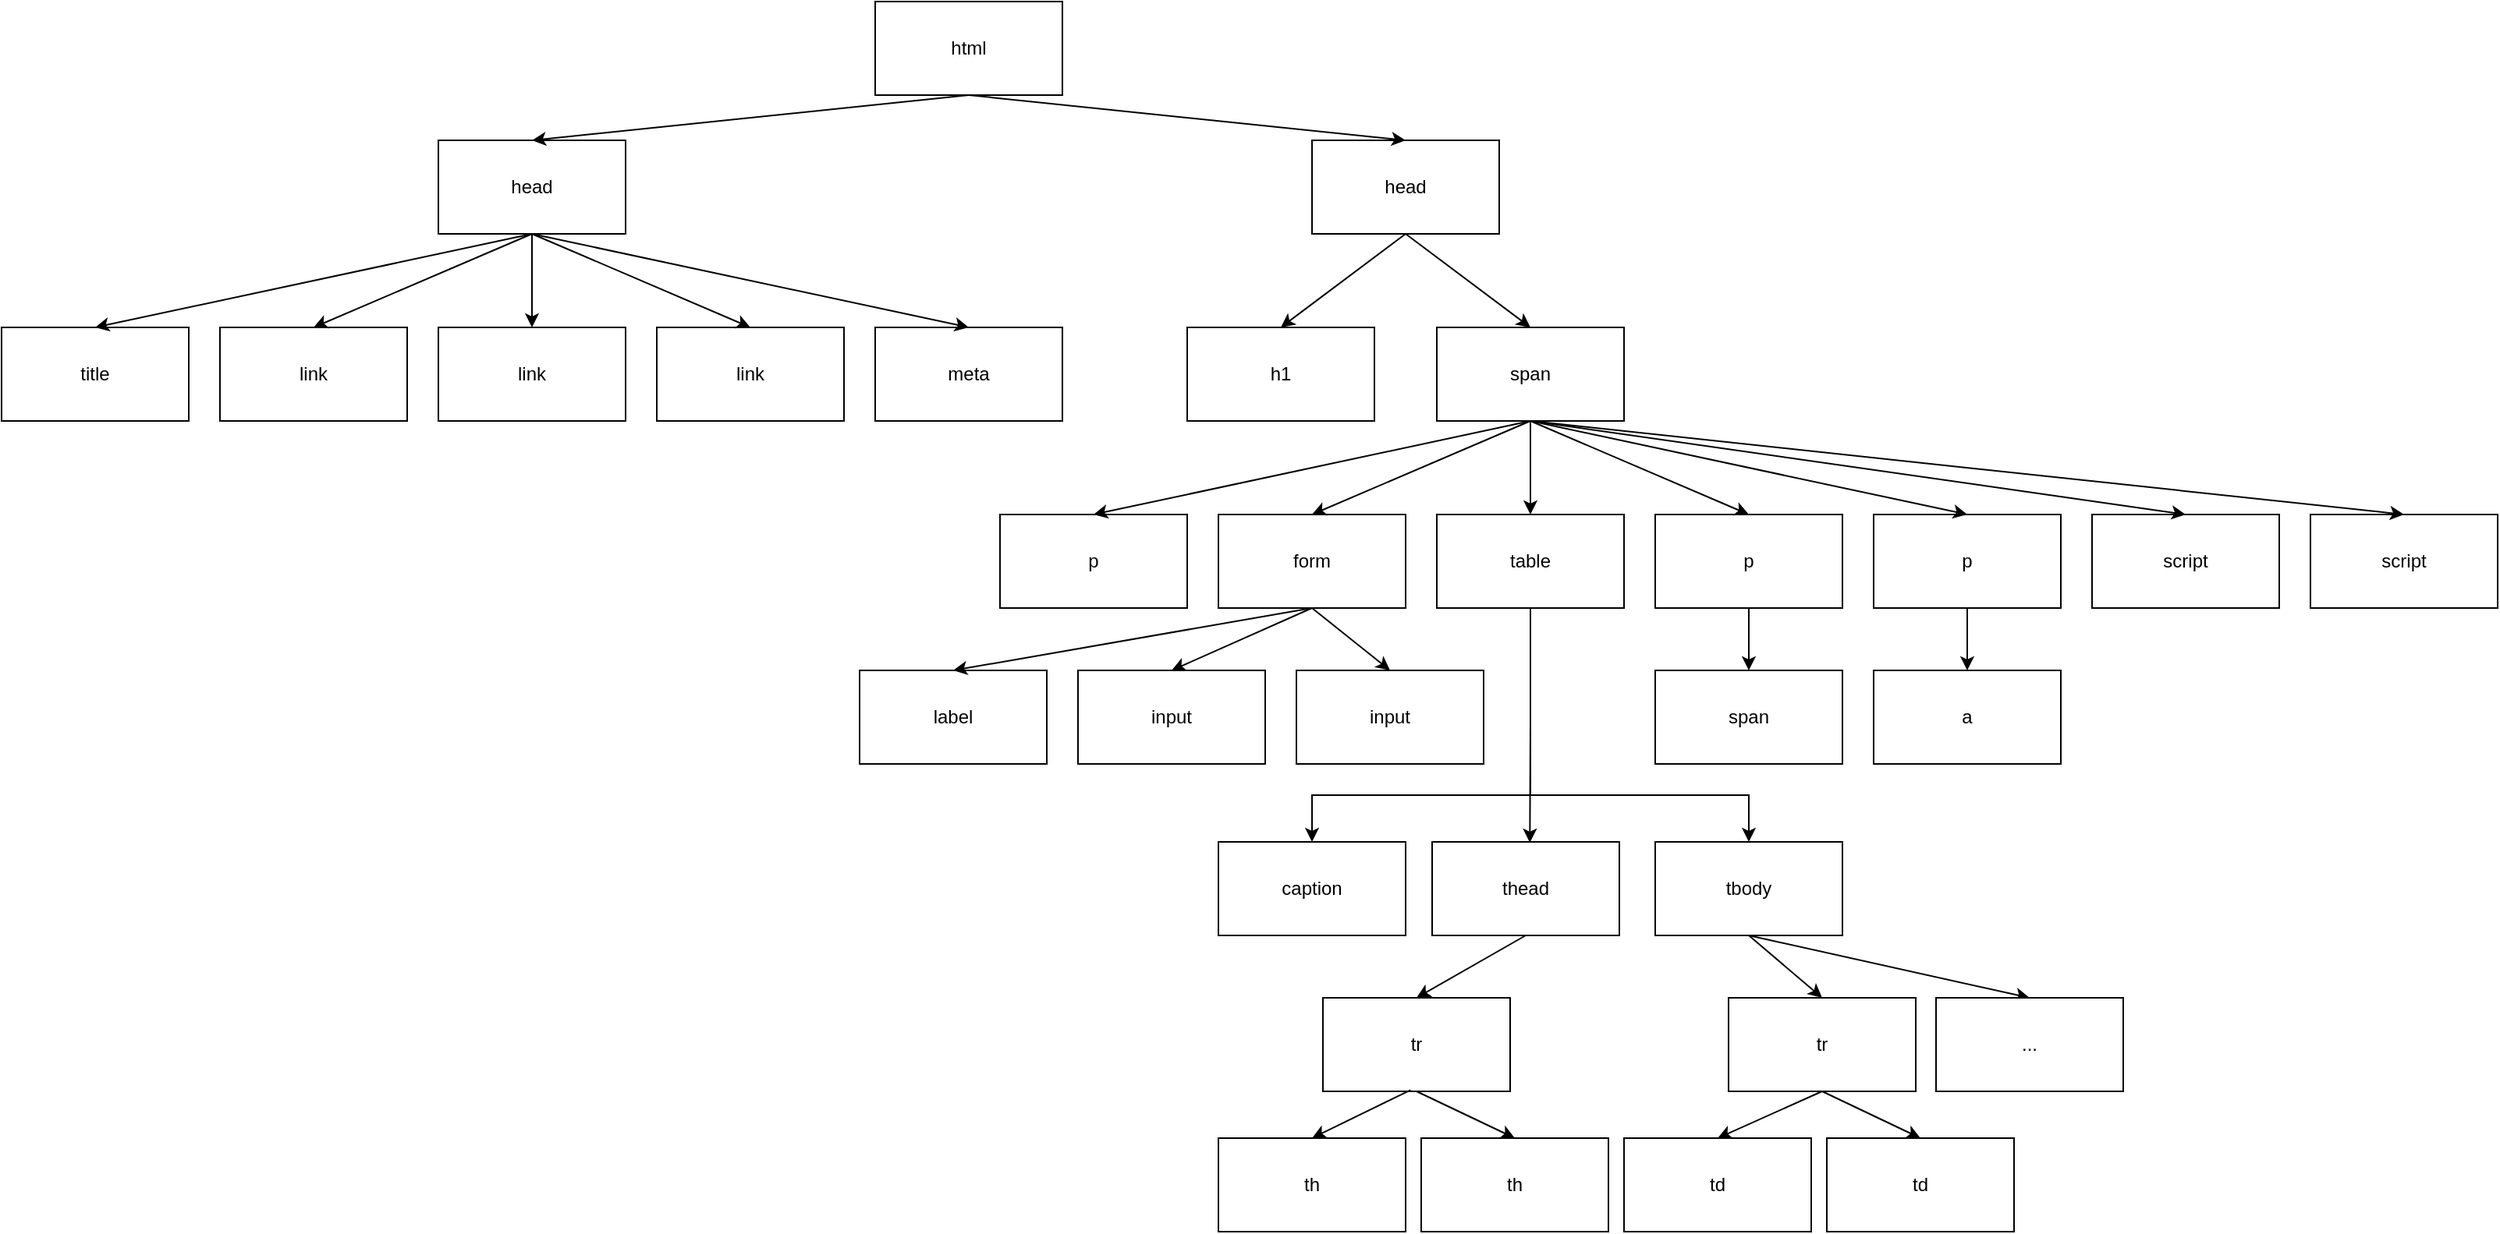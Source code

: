 <mxfile version="23.1.5" type="device">
  <diagram name="Page-1" id="odlyUGgS3mJm3VZzcnCG">
    <mxGraphModel dx="2119" dy="2134" grid="1" gridSize="10" guides="1" tooltips="1" connect="1" arrows="1" fold="1" page="1" pageScale="1" pageWidth="827" pageHeight="1169" math="0" shadow="0">
      <root>
        <mxCell id="0" />
        <mxCell id="1" parent="0" />
        <mxCell id="TMVPqK0iq_J82EV7rzFe-1" value="html" style="rounded=0;whiteSpace=wrap;html=1;" parent="1" vertex="1">
          <mxGeometry x="360" y="-1169" width="120" height="60" as="geometry" />
        </mxCell>
        <mxCell id="TMVPqK0iq_J82EV7rzFe-2" value="head" style="rounded=0;whiteSpace=wrap;html=1;" parent="1" vertex="1">
          <mxGeometry x="80" y="-1080" width="120" height="60" as="geometry" />
        </mxCell>
        <mxCell id="TMVPqK0iq_J82EV7rzFe-3" value="link" style="rounded=0;whiteSpace=wrap;html=1;" parent="1" vertex="1">
          <mxGeometry x="-60" y="-960" width="120" height="60" as="geometry" />
        </mxCell>
        <mxCell id="TMVPqK0iq_J82EV7rzFe-4" value="link" style="rounded=0;whiteSpace=wrap;html=1;" parent="1" vertex="1">
          <mxGeometry x="80" y="-960" width="120" height="60" as="geometry" />
        </mxCell>
        <mxCell id="TMVPqK0iq_J82EV7rzFe-5" value="title" style="rounded=0;whiteSpace=wrap;html=1;" parent="1" vertex="1">
          <mxGeometry x="-200" y="-960" width="120" height="60" as="geometry" />
        </mxCell>
        <mxCell id="TMVPqK0iq_J82EV7rzFe-6" value="link" style="rounded=0;whiteSpace=wrap;html=1;" parent="1" vertex="1">
          <mxGeometry x="220" y="-960" width="120" height="60" as="geometry" />
        </mxCell>
        <mxCell id="TMVPqK0iq_J82EV7rzFe-7" value="meta" style="rounded=0;whiteSpace=wrap;html=1;" parent="1" vertex="1">
          <mxGeometry x="360" y="-960" width="120" height="60" as="geometry" />
        </mxCell>
        <mxCell id="TMVPqK0iq_J82EV7rzFe-8" value="head" style="rounded=0;whiteSpace=wrap;html=1;" parent="1" vertex="1">
          <mxGeometry x="640" y="-1080" width="120" height="60" as="geometry" />
        </mxCell>
        <mxCell id="TMVPqK0iq_J82EV7rzFe-9" value="h1" style="rounded=0;whiteSpace=wrap;html=1;" parent="1" vertex="1">
          <mxGeometry x="560" y="-960" width="120" height="60" as="geometry" />
        </mxCell>
        <mxCell id="TMVPqK0iq_J82EV7rzFe-10" value="span" style="rounded=0;whiteSpace=wrap;html=1;" parent="1" vertex="1">
          <mxGeometry x="720" y="-960" width="120" height="60" as="geometry" />
        </mxCell>
        <mxCell id="TMVPqK0iq_J82EV7rzFe-24" style="edgeStyle=orthogonalEdgeStyle;rounded=0;orthogonalLoop=1;jettySize=auto;html=1;entryX=0.522;entryY=0.008;entryDx=0;entryDy=0;entryPerimeter=0;" parent="1" source="TMVPqK0iq_J82EV7rzFe-11" target="TMVPqK0iq_J82EV7rzFe-20" edge="1">
          <mxGeometry relative="1" as="geometry" />
        </mxCell>
        <mxCell id="TMVPqK0iq_J82EV7rzFe-25" style="edgeStyle=orthogonalEdgeStyle;rounded=0;orthogonalLoop=1;jettySize=auto;html=1;" parent="1" source="TMVPqK0iq_J82EV7rzFe-11" target="TMVPqK0iq_J82EV7rzFe-21" edge="1">
          <mxGeometry relative="1" as="geometry">
            <Array as="points">
              <mxPoint x="780" y="-660" />
              <mxPoint x="920" y="-660" />
            </Array>
          </mxGeometry>
        </mxCell>
        <mxCell id="TMVPqK0iq_J82EV7rzFe-11" value="table" style="rounded=0;whiteSpace=wrap;html=1;" parent="1" vertex="1">
          <mxGeometry x="720" y="-840" width="120" height="60" as="geometry" />
        </mxCell>
        <mxCell id="TMVPqK0iq_J82EV7rzFe-12" value="form" style="rounded=0;whiteSpace=wrap;html=1;" parent="1" vertex="1">
          <mxGeometry x="580" y="-840" width="120" height="60" as="geometry" />
        </mxCell>
        <mxCell id="TMVPqK0iq_J82EV7rzFe-13" value="p" style="rounded=0;whiteSpace=wrap;html=1;" parent="1" vertex="1">
          <mxGeometry x="440" y="-840" width="120" height="60" as="geometry" />
        </mxCell>
        <mxCell id="TMVPqK0iq_J82EV7rzFe-31" style="edgeStyle=orthogonalEdgeStyle;rounded=0;orthogonalLoop=1;jettySize=auto;html=1;" parent="1" source="TMVPqK0iq_J82EV7rzFe-14" target="TMVPqK0iq_J82EV7rzFe-22" edge="1">
          <mxGeometry relative="1" as="geometry" />
        </mxCell>
        <mxCell id="TMVPqK0iq_J82EV7rzFe-14" value="p" style="rounded=0;whiteSpace=wrap;html=1;" parent="1" vertex="1">
          <mxGeometry x="860" y="-840" width="120" height="60" as="geometry" />
        </mxCell>
        <mxCell id="TMVPqK0iq_J82EV7rzFe-32" style="edgeStyle=orthogonalEdgeStyle;rounded=0;orthogonalLoop=1;jettySize=auto;html=1;" parent="1" source="TMVPqK0iq_J82EV7rzFe-15" target="TMVPqK0iq_J82EV7rzFe-23" edge="1">
          <mxGeometry relative="1" as="geometry" />
        </mxCell>
        <mxCell id="TMVPqK0iq_J82EV7rzFe-15" value="p" style="rounded=0;whiteSpace=wrap;html=1;" parent="1" vertex="1">
          <mxGeometry x="1000" y="-840" width="120" height="60" as="geometry" />
        </mxCell>
        <mxCell id="TMVPqK0iq_J82EV7rzFe-16" value="label" style="rounded=0;whiteSpace=wrap;html=1;" parent="1" vertex="1">
          <mxGeometry x="350" y="-740" width="120" height="60" as="geometry" />
        </mxCell>
        <mxCell id="TMVPqK0iq_J82EV7rzFe-17" value="input" style="rounded=0;whiteSpace=wrap;html=1;" parent="1" vertex="1">
          <mxGeometry x="490" y="-740" width="120" height="60" as="geometry" />
        </mxCell>
        <mxCell id="TMVPqK0iq_J82EV7rzFe-18" value="input" style="rounded=0;whiteSpace=wrap;html=1;" parent="1" vertex="1">
          <mxGeometry x="630" y="-740" width="120" height="60" as="geometry" />
        </mxCell>
        <mxCell id="TMVPqK0iq_J82EV7rzFe-19" value="caption" style="rounded=0;whiteSpace=wrap;html=1;" parent="1" vertex="1">
          <mxGeometry x="580" y="-630" width="120" height="60" as="geometry" />
        </mxCell>
        <mxCell id="TMVPqK0iq_J82EV7rzFe-20" value="thead" style="rounded=0;whiteSpace=wrap;html=1;" parent="1" vertex="1">
          <mxGeometry x="717" y="-630" width="120" height="60" as="geometry" />
        </mxCell>
        <mxCell id="TMVPqK0iq_J82EV7rzFe-21" value="tbody" style="rounded=0;whiteSpace=wrap;html=1;" parent="1" vertex="1">
          <mxGeometry x="860" y="-630" width="120" height="60" as="geometry" />
        </mxCell>
        <mxCell id="TMVPqK0iq_J82EV7rzFe-22" value="span" style="rounded=0;whiteSpace=wrap;html=1;" parent="1" vertex="1">
          <mxGeometry x="860" y="-740" width="120" height="60" as="geometry" />
        </mxCell>
        <mxCell id="TMVPqK0iq_J82EV7rzFe-23" value="a" style="rounded=0;whiteSpace=wrap;html=1;" parent="1" vertex="1">
          <mxGeometry x="1000" y="-740" width="120" height="60" as="geometry" />
        </mxCell>
        <mxCell id="TMVPqK0iq_J82EV7rzFe-26" style="edgeStyle=orthogonalEdgeStyle;rounded=0;orthogonalLoop=1;jettySize=auto;html=1;entryX=0.5;entryY=0;entryDx=0;entryDy=0;" parent="1" target="TMVPqK0iq_J82EV7rzFe-19" edge="1">
          <mxGeometry relative="1" as="geometry">
            <mxPoint x="780" y="-780" as="sourcePoint" />
            <mxPoint x="930" y="-620" as="targetPoint" />
            <Array as="points">
              <mxPoint x="780" y="-660" />
              <mxPoint x="640" y="-660" />
            </Array>
          </mxGeometry>
        </mxCell>
        <mxCell id="TMVPqK0iq_J82EV7rzFe-28" value="" style="endArrow=classic;html=1;rounded=0;exitX=0.5;exitY=1;exitDx=0;exitDy=0;entryX=0.5;entryY=0;entryDx=0;entryDy=0;" parent="1" source="TMVPqK0iq_J82EV7rzFe-12" target="TMVPqK0iq_J82EV7rzFe-16" edge="1">
          <mxGeometry width="50" height="50" relative="1" as="geometry">
            <mxPoint x="470" y="-710" as="sourcePoint" />
            <mxPoint x="520" y="-760" as="targetPoint" />
          </mxGeometry>
        </mxCell>
        <mxCell id="TMVPqK0iq_J82EV7rzFe-29" value="" style="endArrow=classic;html=1;rounded=0;entryX=0.5;entryY=0;entryDx=0;entryDy=0;" parent="1" target="TMVPqK0iq_J82EV7rzFe-17" edge="1">
          <mxGeometry width="50" height="50" relative="1" as="geometry">
            <mxPoint x="640" y="-780" as="sourcePoint" />
            <mxPoint x="420" y="-730" as="targetPoint" />
          </mxGeometry>
        </mxCell>
        <mxCell id="TMVPqK0iq_J82EV7rzFe-30" value="" style="endArrow=classic;html=1;rounded=0;entryX=0.5;entryY=0;entryDx=0;entryDy=0;exitX=0.5;exitY=1;exitDx=0;exitDy=0;" parent="1" source="TMVPqK0iq_J82EV7rzFe-12" target="TMVPqK0iq_J82EV7rzFe-18" edge="1">
          <mxGeometry width="50" height="50" relative="1" as="geometry">
            <mxPoint x="650" y="-770" as="sourcePoint" />
            <mxPoint x="560" y="-730" as="targetPoint" />
          </mxGeometry>
        </mxCell>
        <mxCell id="TMVPqK0iq_J82EV7rzFe-33" value="" style="endArrow=classic;html=1;rounded=0;exitX=0.5;exitY=1;exitDx=0;exitDy=0;entryX=0.5;entryY=0;entryDx=0;entryDy=0;" parent="1" source="TMVPqK0iq_J82EV7rzFe-10" target="TMVPqK0iq_J82EV7rzFe-13" edge="1">
          <mxGeometry width="50" height="50" relative="1" as="geometry">
            <mxPoint x="680" y="-750" as="sourcePoint" />
            <mxPoint x="730" y="-800" as="targetPoint" />
          </mxGeometry>
        </mxCell>
        <mxCell id="TMVPqK0iq_J82EV7rzFe-34" value="" style="endArrow=classic;html=1;rounded=0;exitX=0.5;exitY=1;exitDx=0;exitDy=0;entryX=0.5;entryY=0;entryDx=0;entryDy=0;" parent="1" source="TMVPqK0iq_J82EV7rzFe-10" target="TMVPqK0iq_J82EV7rzFe-12" edge="1">
          <mxGeometry width="50" height="50" relative="1" as="geometry">
            <mxPoint x="790" y="-890" as="sourcePoint" />
            <mxPoint x="510" y="-830" as="targetPoint" />
          </mxGeometry>
        </mxCell>
        <mxCell id="TMVPqK0iq_J82EV7rzFe-35" value="" style="endArrow=classic;html=1;rounded=0;entryX=0.5;entryY=0;entryDx=0;entryDy=0;" parent="1" target="TMVPqK0iq_J82EV7rzFe-11" edge="1">
          <mxGeometry width="50" height="50" relative="1" as="geometry">
            <mxPoint x="780" y="-900" as="sourcePoint" />
            <mxPoint x="650" y="-830" as="targetPoint" />
          </mxGeometry>
        </mxCell>
        <mxCell id="TMVPqK0iq_J82EV7rzFe-36" value="" style="endArrow=classic;html=1;rounded=0;entryX=0.5;entryY=0;entryDx=0;entryDy=0;exitX=0.5;exitY=1;exitDx=0;exitDy=0;" parent="1" source="TMVPqK0iq_J82EV7rzFe-10" target="TMVPqK0iq_J82EV7rzFe-14" edge="1">
          <mxGeometry width="50" height="50" relative="1" as="geometry">
            <mxPoint x="790" y="-890" as="sourcePoint" />
            <mxPoint x="790" y="-830" as="targetPoint" />
          </mxGeometry>
        </mxCell>
        <mxCell id="TMVPqK0iq_J82EV7rzFe-37" value="" style="endArrow=classic;html=1;rounded=0;entryX=0.5;entryY=0;entryDx=0;entryDy=0;" parent="1" target="TMVPqK0iq_J82EV7rzFe-15" edge="1">
          <mxGeometry width="50" height="50" relative="1" as="geometry">
            <mxPoint x="780" y="-900" as="sourcePoint" />
            <mxPoint x="930" y="-830" as="targetPoint" />
          </mxGeometry>
        </mxCell>
        <mxCell id="TMVPqK0iq_J82EV7rzFe-38" value="tr" style="rounded=0;whiteSpace=wrap;html=1;" parent="1" vertex="1">
          <mxGeometry x="647" y="-530" width="120" height="60" as="geometry" />
        </mxCell>
        <mxCell id="TMVPqK0iq_J82EV7rzFe-39" value="th" style="rounded=0;whiteSpace=wrap;html=1;" parent="1" vertex="1">
          <mxGeometry x="580" y="-440" width="120" height="60" as="geometry" />
        </mxCell>
        <mxCell id="TMVPqK0iq_J82EV7rzFe-40" value="th" style="rounded=0;whiteSpace=wrap;html=1;" parent="1" vertex="1">
          <mxGeometry x="710" y="-440" width="120" height="60" as="geometry" />
        </mxCell>
        <mxCell id="TMVPqK0iq_J82EV7rzFe-41" value="tr" style="rounded=0;whiteSpace=wrap;html=1;" parent="1" vertex="1">
          <mxGeometry x="907" y="-530" width="120" height="60" as="geometry" />
        </mxCell>
        <mxCell id="TMVPqK0iq_J82EV7rzFe-42" value="td" style="rounded=0;whiteSpace=wrap;html=1;" parent="1" vertex="1">
          <mxGeometry x="840" y="-440" width="120" height="60" as="geometry" />
        </mxCell>
        <mxCell id="TMVPqK0iq_J82EV7rzFe-43" value="td" style="rounded=0;whiteSpace=wrap;html=1;" parent="1" vertex="1">
          <mxGeometry x="970" y="-440" width="120" height="60" as="geometry" />
        </mxCell>
        <mxCell id="TMVPqK0iq_J82EV7rzFe-44" value="" style="endArrow=classic;html=1;rounded=0;exitX=0.5;exitY=1;exitDx=0;exitDy=0;entryX=0.5;entryY=0;entryDx=0;entryDy=0;" parent="1" source="TMVPqK0iq_J82EV7rzFe-20" target="TMVPqK0iq_J82EV7rzFe-38" edge="1">
          <mxGeometry width="50" height="50" relative="1" as="geometry">
            <mxPoint x="810" y="-470" as="sourcePoint" />
            <mxPoint x="860" y="-520" as="targetPoint" />
          </mxGeometry>
        </mxCell>
        <mxCell id="TMVPqK0iq_J82EV7rzFe-45" value="" style="endArrow=classic;html=1;rounded=0;exitX=0.5;exitY=1;exitDx=0;exitDy=0;entryX=0.5;entryY=0;entryDx=0;entryDy=0;" parent="1" source="TMVPqK0iq_J82EV7rzFe-21" target="TMVPqK0iq_J82EV7rzFe-41" edge="1">
          <mxGeometry width="50" height="50" relative="1" as="geometry">
            <mxPoint x="787" y="-560" as="sourcePoint" />
            <mxPoint x="737" y="-530" as="targetPoint" />
          </mxGeometry>
        </mxCell>
        <mxCell id="TMVPqK0iq_J82EV7rzFe-46" value="" style="endArrow=classic;html=1;rounded=0;exitX=0.5;exitY=1;exitDx=0;exitDy=0;entryX=0.5;entryY=0;entryDx=0;entryDy=0;" parent="1" source="TMVPqK0iq_J82EV7rzFe-38" target="TMVPqK0iq_J82EV7rzFe-40" edge="1">
          <mxGeometry width="50" height="50" relative="1" as="geometry">
            <mxPoint x="790" y="-460" as="sourcePoint" />
            <mxPoint x="840" y="-510" as="targetPoint" />
          </mxGeometry>
        </mxCell>
        <mxCell id="TMVPqK0iq_J82EV7rzFe-47" value="" style="endArrow=classic;html=1;rounded=0;exitX=0.468;exitY=0.986;exitDx=0;exitDy=0;entryX=0.5;entryY=0;entryDx=0;entryDy=0;exitPerimeter=0;" parent="1" source="TMVPqK0iq_J82EV7rzFe-38" target="TMVPqK0iq_J82EV7rzFe-39" edge="1">
          <mxGeometry width="50" height="50" relative="1" as="geometry">
            <mxPoint x="717" y="-460" as="sourcePoint" />
            <mxPoint x="780" y="-430" as="targetPoint" />
          </mxGeometry>
        </mxCell>
        <mxCell id="TMVPqK0iq_J82EV7rzFe-48" value="" style="endArrow=classic;html=1;rounded=0;exitX=0.5;exitY=1;exitDx=0;exitDy=0;entryX=0.5;entryY=0;entryDx=0;entryDy=0;" parent="1" source="TMVPqK0iq_J82EV7rzFe-41" target="TMVPqK0iq_J82EV7rzFe-42" edge="1">
          <mxGeometry width="50" height="50" relative="1" as="geometry">
            <mxPoint x="693" y="-461" as="sourcePoint" />
            <mxPoint x="630" y="-430" as="targetPoint" />
          </mxGeometry>
        </mxCell>
        <mxCell id="TMVPqK0iq_J82EV7rzFe-49" value="" style="endArrow=classic;html=1;rounded=0;exitX=0.5;exitY=1;exitDx=0;exitDy=0;entryX=0.5;entryY=0;entryDx=0;entryDy=0;" parent="1" source="TMVPqK0iq_J82EV7rzFe-41" target="TMVPqK0iq_J82EV7rzFe-43" edge="1">
          <mxGeometry width="50" height="50" relative="1" as="geometry">
            <mxPoint x="977" y="-460" as="sourcePoint" />
            <mxPoint x="910" y="-430" as="targetPoint" />
          </mxGeometry>
        </mxCell>
        <mxCell id="TMVPqK0iq_J82EV7rzFe-50" value="" style="endArrow=classic;html=1;rounded=0;exitX=0.5;exitY=1;exitDx=0;exitDy=0;entryX=0.5;entryY=0;entryDx=0;entryDy=0;" parent="1" source="TMVPqK0iq_J82EV7rzFe-21" target="TMVPqK0iq_J82EV7rzFe-52" edge="1">
          <mxGeometry width="50" height="50" relative="1" as="geometry">
            <mxPoint x="930" y="-560" as="sourcePoint" />
            <mxPoint x="1090" y="-530" as="targetPoint" />
          </mxGeometry>
        </mxCell>
        <mxCell id="TMVPqK0iq_J82EV7rzFe-52" value="..." style="rounded=0;whiteSpace=wrap;html=1;" parent="1" vertex="1">
          <mxGeometry x="1040" y="-530" width="120" height="60" as="geometry" />
        </mxCell>
        <mxCell id="TMVPqK0iq_J82EV7rzFe-53" value="" style="endArrow=classic;html=1;rounded=0;entryX=0.5;entryY=0;entryDx=0;entryDy=0;exitX=0.5;exitY=1;exitDx=0;exitDy=0;" parent="1" source="TMVPqK0iq_J82EV7rzFe-8" target="TMVPqK0iq_J82EV7rzFe-9" edge="1">
          <mxGeometry width="50" height="50" relative="1" as="geometry">
            <mxPoint x="560" y="-930" as="sourcePoint" />
            <mxPoint x="610" y="-980" as="targetPoint" />
          </mxGeometry>
        </mxCell>
        <mxCell id="TMVPqK0iq_J82EV7rzFe-54" value="" style="endArrow=classic;html=1;rounded=0;entryX=0.5;entryY=0;entryDx=0;entryDy=0;exitX=0.5;exitY=1;exitDx=0;exitDy=0;" parent="1" source="TMVPqK0iq_J82EV7rzFe-8" target="TMVPqK0iq_J82EV7rzFe-10" edge="1">
          <mxGeometry width="50" height="50" relative="1" as="geometry">
            <mxPoint x="710" y="-1010" as="sourcePoint" />
            <mxPoint x="630" y="-950" as="targetPoint" />
          </mxGeometry>
        </mxCell>
        <mxCell id="TMVPqK0iq_J82EV7rzFe-55" value="" style="endArrow=classic;html=1;rounded=0;entryX=0.5;entryY=0;entryDx=0;entryDy=0;exitX=0.5;exitY=1;exitDx=0;exitDy=0;" parent="1" source="TMVPqK0iq_J82EV7rzFe-1" target="TMVPqK0iq_J82EV7rzFe-8" edge="1">
          <mxGeometry width="50" height="50" relative="1" as="geometry">
            <mxPoint x="710" y="-1010" as="sourcePoint" />
            <mxPoint x="790" y="-950" as="targetPoint" />
          </mxGeometry>
        </mxCell>
        <mxCell id="TMVPqK0iq_J82EV7rzFe-56" value="" style="endArrow=classic;html=1;rounded=0;entryX=0.5;entryY=0;entryDx=0;entryDy=0;exitX=0.5;exitY=1;exitDx=0;exitDy=0;" parent="1" source="TMVPqK0iq_J82EV7rzFe-1" target="TMVPqK0iq_J82EV7rzFe-2" edge="1">
          <mxGeometry width="50" height="50" relative="1" as="geometry">
            <mxPoint x="430" y="-1099" as="sourcePoint" />
            <mxPoint x="710" y="-1070" as="targetPoint" />
          </mxGeometry>
        </mxCell>
        <mxCell id="TMVPqK0iq_J82EV7rzFe-57" value="" style="endArrow=classic;html=1;rounded=0;exitX=0.5;exitY=1;exitDx=0;exitDy=0;entryX=0.5;entryY=0;entryDx=0;entryDy=0;" parent="1" source="TMVPqK0iq_J82EV7rzFe-2" target="TMVPqK0iq_J82EV7rzFe-4" edge="1">
          <mxGeometry width="50" height="50" relative="1" as="geometry">
            <mxPoint x="190" y="-820" as="sourcePoint" />
            <mxPoint x="240" y="-870" as="targetPoint" />
          </mxGeometry>
        </mxCell>
        <mxCell id="TMVPqK0iq_J82EV7rzFe-58" value="" style="endArrow=classic;html=1;rounded=0;exitX=0.5;exitY=1;exitDx=0;exitDy=0;entryX=0.5;entryY=0;entryDx=0;entryDy=0;" parent="1" source="TMVPqK0iq_J82EV7rzFe-2" target="TMVPqK0iq_J82EV7rzFe-6" edge="1">
          <mxGeometry width="50" height="50" relative="1" as="geometry">
            <mxPoint x="150" y="-1010" as="sourcePoint" />
            <mxPoint x="150" y="-950" as="targetPoint" />
          </mxGeometry>
        </mxCell>
        <mxCell id="TMVPqK0iq_J82EV7rzFe-59" value="" style="endArrow=classic;html=1;rounded=0;exitX=0.5;exitY=1;exitDx=0;exitDy=0;entryX=0.5;entryY=0;entryDx=0;entryDy=0;" parent="1" source="TMVPqK0iq_J82EV7rzFe-2" target="TMVPqK0iq_J82EV7rzFe-7" edge="1">
          <mxGeometry width="50" height="50" relative="1" as="geometry">
            <mxPoint x="150" y="-1010" as="sourcePoint" />
            <mxPoint x="290" y="-950" as="targetPoint" />
          </mxGeometry>
        </mxCell>
        <mxCell id="TMVPqK0iq_J82EV7rzFe-60" value="" style="endArrow=classic;html=1;rounded=0;entryX=0.5;entryY=0;entryDx=0;entryDy=0;" parent="1" target="TMVPqK0iq_J82EV7rzFe-3" edge="1">
          <mxGeometry width="50" height="50" relative="1" as="geometry">
            <mxPoint x="140" y="-1020" as="sourcePoint" />
            <mxPoint x="430" y="-950" as="targetPoint" />
          </mxGeometry>
        </mxCell>
        <mxCell id="TMVPqK0iq_J82EV7rzFe-61" value="" style="endArrow=classic;html=1;rounded=0;entryX=0.5;entryY=0;entryDx=0;entryDy=0;" parent="1" target="TMVPqK0iq_J82EV7rzFe-5" edge="1">
          <mxGeometry width="50" height="50" relative="1" as="geometry">
            <mxPoint x="140" y="-1020" as="sourcePoint" />
            <mxPoint x="10" y="-950" as="targetPoint" />
          </mxGeometry>
        </mxCell>
        <mxCell id="BObNQo2l2U45HCXrCleB-1" value="script" style="rounded=0;whiteSpace=wrap;html=1;" vertex="1" parent="1">
          <mxGeometry x="1140" y="-840" width="120" height="60" as="geometry" />
        </mxCell>
        <mxCell id="BObNQo2l2U45HCXrCleB-2" value="script" style="rounded=0;whiteSpace=wrap;html=1;" vertex="1" parent="1">
          <mxGeometry x="1280" y="-840" width="120" height="60" as="geometry" />
        </mxCell>
        <mxCell id="BObNQo2l2U45HCXrCleB-3" value="" style="endArrow=classic;html=1;rounded=0;entryX=0.5;entryY=0;entryDx=0;entryDy=0;exitX=0.5;exitY=1;exitDx=0;exitDy=0;" edge="1" parent="1" source="TMVPqK0iq_J82EV7rzFe-10" target="BObNQo2l2U45HCXrCleB-1">
          <mxGeometry width="50" height="50" relative="1" as="geometry">
            <mxPoint x="790" y="-890" as="sourcePoint" />
            <mxPoint x="1070" y="-830" as="targetPoint" />
          </mxGeometry>
        </mxCell>
        <mxCell id="BObNQo2l2U45HCXrCleB-4" value="" style="endArrow=classic;html=1;rounded=0;entryX=0.5;entryY=0;entryDx=0;entryDy=0;exitX=0.5;exitY=1;exitDx=0;exitDy=0;" edge="1" parent="1" source="TMVPqK0iq_J82EV7rzFe-10" target="BObNQo2l2U45HCXrCleB-2">
          <mxGeometry width="50" height="50" relative="1" as="geometry">
            <mxPoint x="790" y="-890" as="sourcePoint" />
            <mxPoint x="1210" y="-830" as="targetPoint" />
          </mxGeometry>
        </mxCell>
      </root>
    </mxGraphModel>
  </diagram>
</mxfile>
